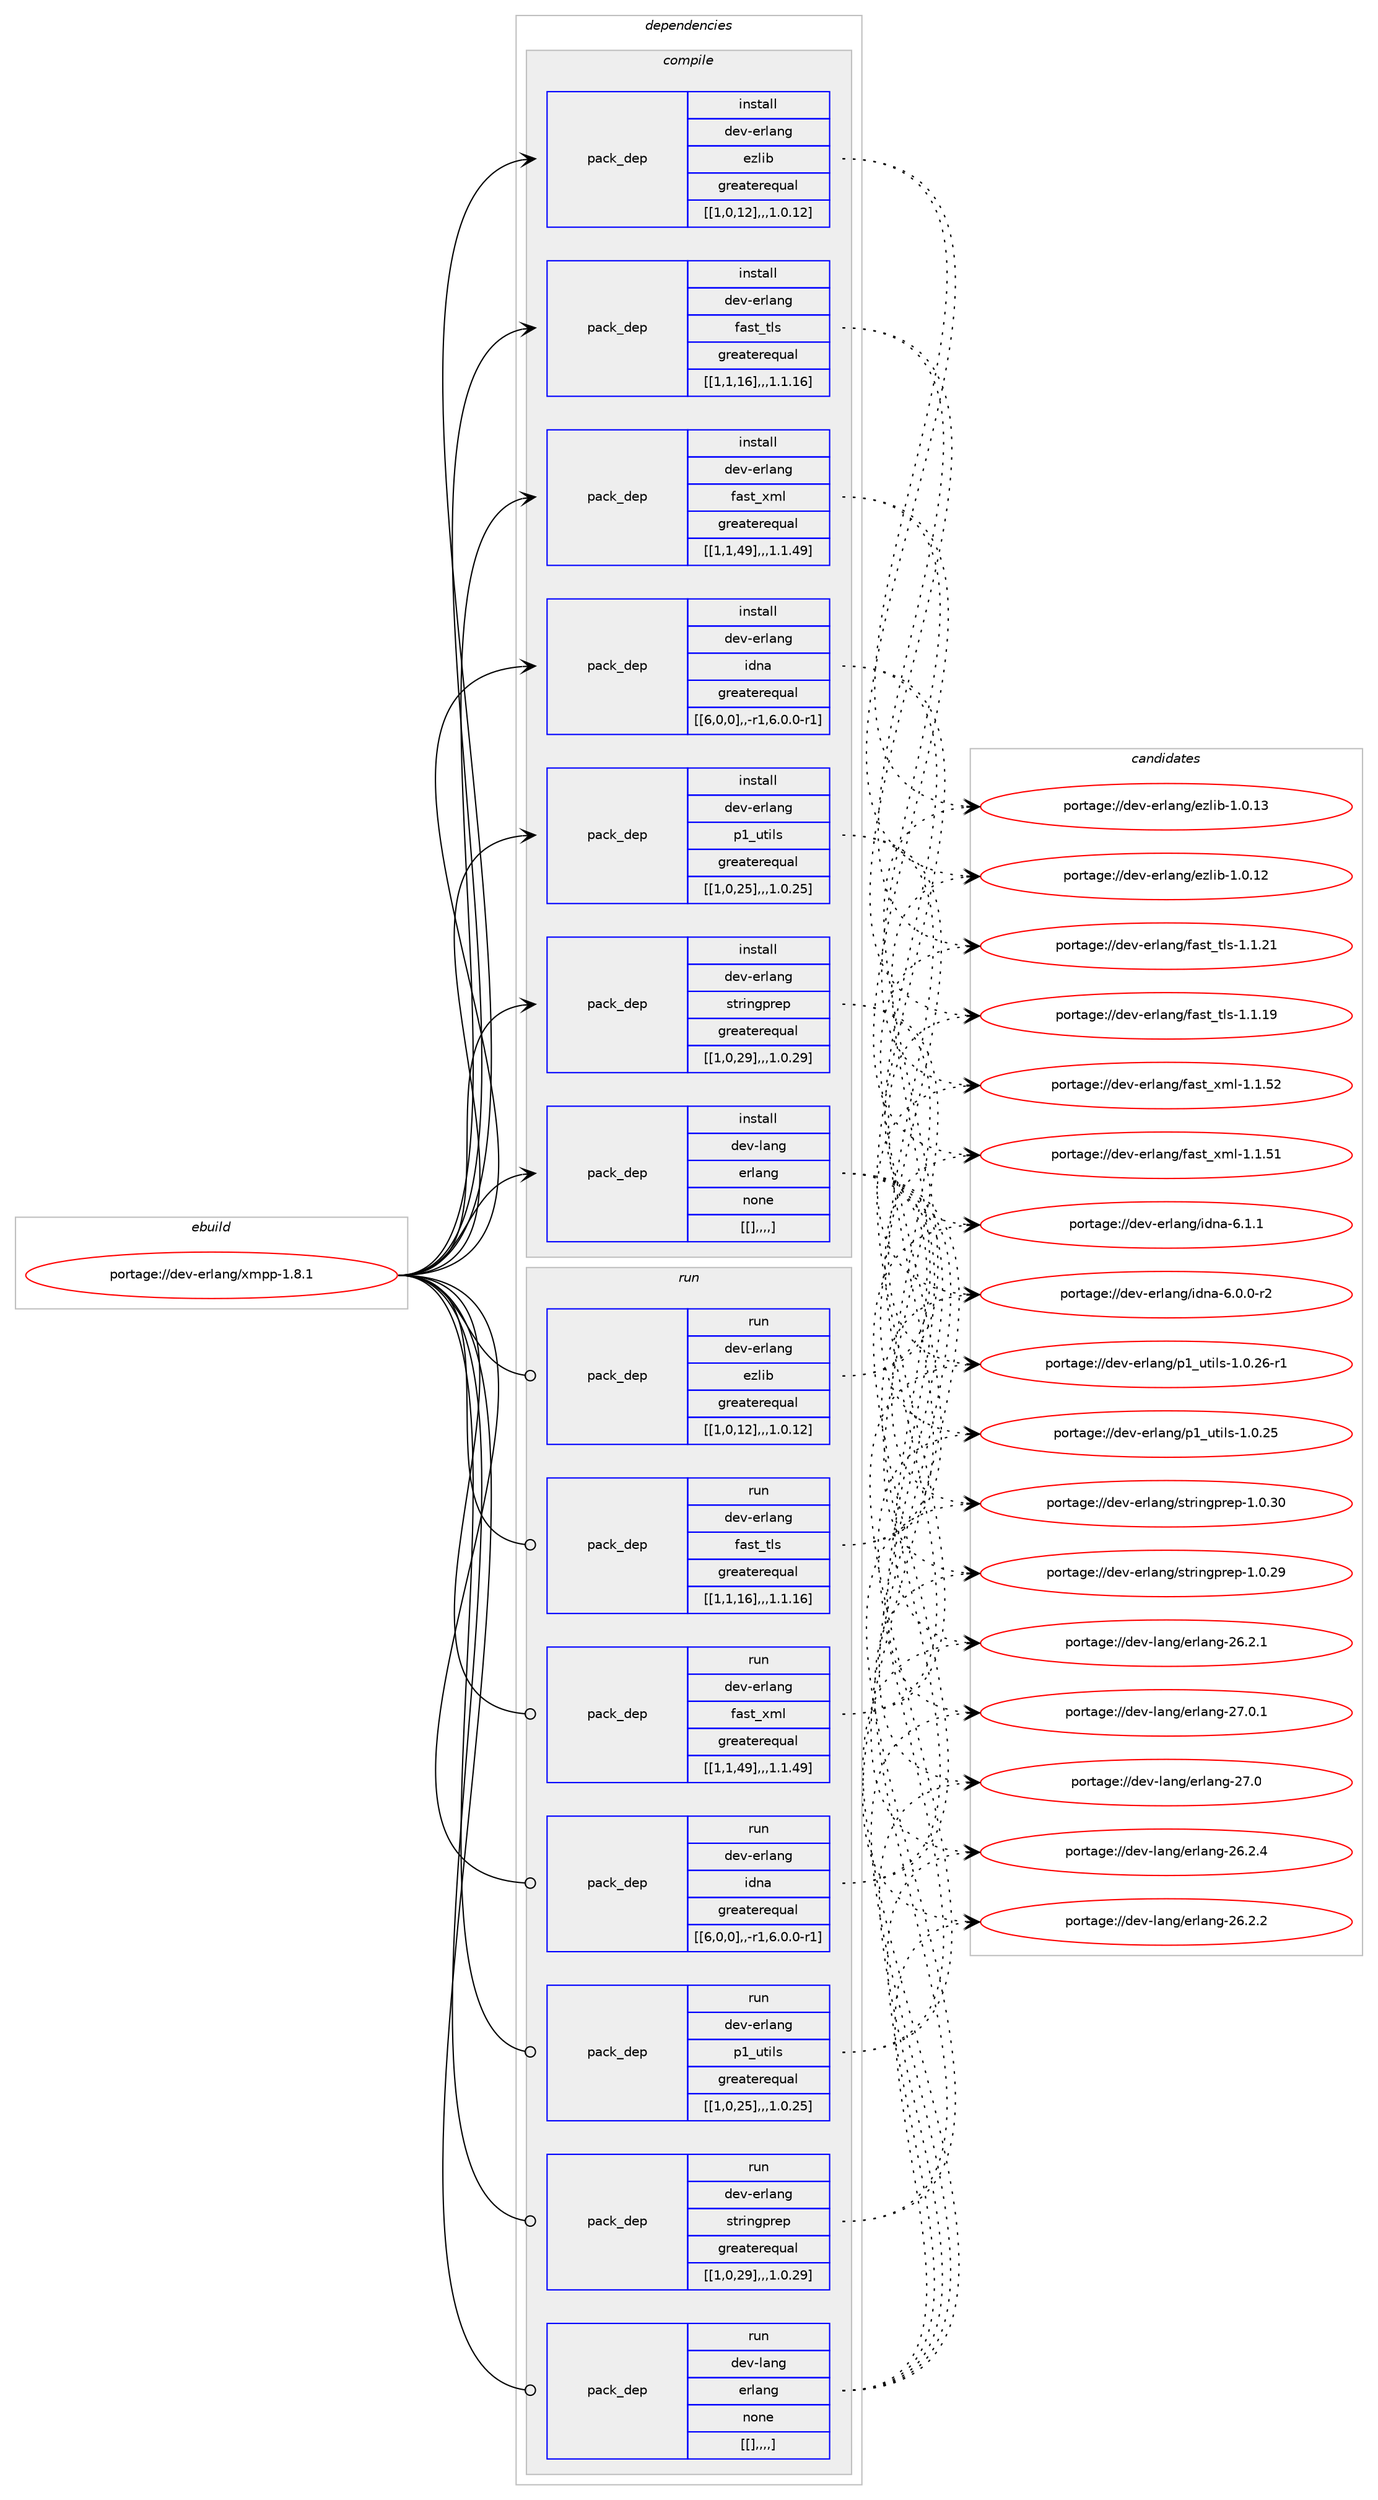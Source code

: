 digraph prolog {

# *************
# Graph options
# *************

newrank=true;
concentrate=true;
compound=true;
graph [rankdir=LR,fontname=Helvetica,fontsize=10,ranksep=1.5];#, ranksep=2.5, nodesep=0.2];
edge  [arrowhead=vee];
node  [fontname=Helvetica,fontsize=10];

# **********
# The ebuild
# **********

subgraph cluster_leftcol {
color=gray;
label=<<i>ebuild</i>>;
id [label="portage://dev-erlang/xmpp-1.8.1", color=red, width=4, href="../dev-erlang/xmpp-1.8.1.svg"];
}

# ****************
# The dependencies
# ****************

subgraph cluster_midcol {
color=gray;
label=<<i>dependencies</i>>;
subgraph cluster_compile {
fillcolor="#eeeeee";
style=filled;
label=<<i>compile</i>>;
subgraph pack56062 {
dependency78552 [label=<<TABLE BORDER="0" CELLBORDER="1" CELLSPACING="0" CELLPADDING="4" WIDTH="220"><TR><TD ROWSPAN="6" CELLPADDING="30">pack_dep</TD></TR><TR><TD WIDTH="110">install</TD></TR><TR><TD>dev-erlang</TD></TR><TR><TD>ezlib</TD></TR><TR><TD>greaterequal</TD></TR><TR><TD>[[1,0,12],,,1.0.12]</TD></TR></TABLE>>, shape=none, color=blue];
}
id:e -> dependency78552:w [weight=20,style="solid",arrowhead="vee"];
subgraph pack56065 {
dependency78557 [label=<<TABLE BORDER="0" CELLBORDER="1" CELLSPACING="0" CELLPADDING="4" WIDTH="220"><TR><TD ROWSPAN="6" CELLPADDING="30">pack_dep</TD></TR><TR><TD WIDTH="110">install</TD></TR><TR><TD>dev-erlang</TD></TR><TR><TD>fast_tls</TD></TR><TR><TD>greaterequal</TD></TR><TR><TD>[[1,1,16],,,1.1.16]</TD></TR></TABLE>>, shape=none, color=blue];
}
id:e -> dependency78557:w [weight=20,style="solid",arrowhead="vee"];
subgraph pack56066 {
dependency78560 [label=<<TABLE BORDER="0" CELLBORDER="1" CELLSPACING="0" CELLPADDING="4" WIDTH="220"><TR><TD ROWSPAN="6" CELLPADDING="30">pack_dep</TD></TR><TR><TD WIDTH="110">install</TD></TR><TR><TD>dev-erlang</TD></TR><TR><TD>fast_xml</TD></TR><TR><TD>greaterequal</TD></TR><TR><TD>[[1,1,49],,,1.1.49]</TD></TR></TABLE>>, shape=none, color=blue];
}
id:e -> dependency78560:w [weight=20,style="solid",arrowhead="vee"];
subgraph pack56093 {
dependency78597 [label=<<TABLE BORDER="0" CELLBORDER="1" CELLSPACING="0" CELLPADDING="4" WIDTH="220"><TR><TD ROWSPAN="6" CELLPADDING="30">pack_dep</TD></TR><TR><TD WIDTH="110">install</TD></TR><TR><TD>dev-erlang</TD></TR><TR><TD>idna</TD></TR><TR><TD>greaterequal</TD></TR><TR><TD>[[6,0,0],,-r1,6.0.0-r1]</TD></TR></TABLE>>, shape=none, color=blue];
}
id:e -> dependency78597:w [weight=20,style="solid",arrowhead="vee"];
subgraph pack56103 {
dependency78601 [label=<<TABLE BORDER="0" CELLBORDER="1" CELLSPACING="0" CELLPADDING="4" WIDTH="220"><TR><TD ROWSPAN="6" CELLPADDING="30">pack_dep</TD></TR><TR><TD WIDTH="110">install</TD></TR><TR><TD>dev-erlang</TD></TR><TR><TD>p1_utils</TD></TR><TR><TD>greaterequal</TD></TR><TR><TD>[[1,0,25],,,1.0.25]</TD></TR></TABLE>>, shape=none, color=blue];
}
id:e -> dependency78601:w [weight=20,style="solid",arrowhead="vee"];
subgraph pack56107 {
dependency78604 [label=<<TABLE BORDER="0" CELLBORDER="1" CELLSPACING="0" CELLPADDING="4" WIDTH="220"><TR><TD ROWSPAN="6" CELLPADDING="30">pack_dep</TD></TR><TR><TD WIDTH="110">install</TD></TR><TR><TD>dev-erlang</TD></TR><TR><TD>stringprep</TD></TR><TR><TD>greaterequal</TD></TR><TR><TD>[[1,0,29],,,1.0.29]</TD></TR></TABLE>>, shape=none, color=blue];
}
id:e -> dependency78604:w [weight=20,style="solid",arrowhead="vee"];
subgraph pack56118 {
dependency78624 [label=<<TABLE BORDER="0" CELLBORDER="1" CELLSPACING="0" CELLPADDING="4" WIDTH="220"><TR><TD ROWSPAN="6" CELLPADDING="30">pack_dep</TD></TR><TR><TD WIDTH="110">install</TD></TR><TR><TD>dev-lang</TD></TR><TR><TD>erlang</TD></TR><TR><TD>none</TD></TR><TR><TD>[[],,,,]</TD></TR></TABLE>>, shape=none, color=blue];
}
id:e -> dependency78624:w [weight=20,style="solid",arrowhead="vee"];
}
subgraph cluster_compileandrun {
fillcolor="#eeeeee";
style=filled;
label=<<i>compile and run</i>>;
}
subgraph cluster_run {
fillcolor="#eeeeee";
style=filled;
label=<<i>run</i>>;
subgraph pack56127 {
dependency78664 [label=<<TABLE BORDER="0" CELLBORDER="1" CELLSPACING="0" CELLPADDING="4" WIDTH="220"><TR><TD ROWSPAN="6" CELLPADDING="30">pack_dep</TD></TR><TR><TD WIDTH="110">run</TD></TR><TR><TD>dev-erlang</TD></TR><TR><TD>ezlib</TD></TR><TR><TD>greaterequal</TD></TR><TR><TD>[[1,0,12],,,1.0.12]</TD></TR></TABLE>>, shape=none, color=blue];
}
id:e -> dependency78664:w [weight=20,style="solid",arrowhead="odot"];
subgraph pack56158 {
dependency78694 [label=<<TABLE BORDER="0" CELLBORDER="1" CELLSPACING="0" CELLPADDING="4" WIDTH="220"><TR><TD ROWSPAN="6" CELLPADDING="30">pack_dep</TD></TR><TR><TD WIDTH="110">run</TD></TR><TR><TD>dev-erlang</TD></TR><TR><TD>fast_tls</TD></TR><TR><TD>greaterequal</TD></TR><TR><TD>[[1,1,16],,,1.1.16]</TD></TR></TABLE>>, shape=none, color=blue];
}
id:e -> dependency78694:w [weight=20,style="solid",arrowhead="odot"];
subgraph pack56179 {
dependency78715 [label=<<TABLE BORDER="0" CELLBORDER="1" CELLSPACING="0" CELLPADDING="4" WIDTH="220"><TR><TD ROWSPAN="6" CELLPADDING="30">pack_dep</TD></TR><TR><TD WIDTH="110">run</TD></TR><TR><TD>dev-erlang</TD></TR><TR><TD>fast_xml</TD></TR><TR><TD>greaterequal</TD></TR><TR><TD>[[1,1,49],,,1.1.49]</TD></TR></TABLE>>, shape=none, color=blue];
}
id:e -> dependency78715:w [weight=20,style="solid",arrowhead="odot"];
subgraph pack56241 {
dependency78773 [label=<<TABLE BORDER="0" CELLBORDER="1" CELLSPACING="0" CELLPADDING="4" WIDTH="220"><TR><TD ROWSPAN="6" CELLPADDING="30">pack_dep</TD></TR><TR><TD WIDTH="110">run</TD></TR><TR><TD>dev-erlang</TD></TR><TR><TD>idna</TD></TR><TR><TD>greaterequal</TD></TR><TR><TD>[[6,0,0],,-r1,6.0.0-r1]</TD></TR></TABLE>>, shape=none, color=blue];
}
id:e -> dependency78773:w [weight=20,style="solid",arrowhead="odot"];
subgraph pack56244 {
dependency78778 [label=<<TABLE BORDER="0" CELLBORDER="1" CELLSPACING="0" CELLPADDING="4" WIDTH="220"><TR><TD ROWSPAN="6" CELLPADDING="30">pack_dep</TD></TR><TR><TD WIDTH="110">run</TD></TR><TR><TD>dev-erlang</TD></TR><TR><TD>p1_utils</TD></TR><TR><TD>greaterequal</TD></TR><TR><TD>[[1,0,25],,,1.0.25]</TD></TR></TABLE>>, shape=none, color=blue];
}
id:e -> dependency78778:w [weight=20,style="solid",arrowhead="odot"];
subgraph pack56247 {
dependency78781 [label=<<TABLE BORDER="0" CELLBORDER="1" CELLSPACING="0" CELLPADDING="4" WIDTH="220"><TR><TD ROWSPAN="6" CELLPADDING="30">pack_dep</TD></TR><TR><TD WIDTH="110">run</TD></TR><TR><TD>dev-erlang</TD></TR><TR><TD>stringprep</TD></TR><TR><TD>greaterequal</TD></TR><TR><TD>[[1,0,29],,,1.0.29]</TD></TR></TABLE>>, shape=none, color=blue];
}
id:e -> dependency78781:w [weight=20,style="solid",arrowhead="odot"];
subgraph pack56249 {
dependency78808 [label=<<TABLE BORDER="0" CELLBORDER="1" CELLSPACING="0" CELLPADDING="4" WIDTH="220"><TR><TD ROWSPAN="6" CELLPADDING="30">pack_dep</TD></TR><TR><TD WIDTH="110">run</TD></TR><TR><TD>dev-lang</TD></TR><TR><TD>erlang</TD></TR><TR><TD>none</TD></TR><TR><TD>[[],,,,]</TD></TR></TABLE>>, shape=none, color=blue];
}
id:e -> dependency78808:w [weight=20,style="solid",arrowhead="odot"];
}
}

# **************
# The candidates
# **************

subgraph cluster_choices {
rank=same;
color=gray;
label=<<i>candidates</i>>;

subgraph choice55846 {
color=black;
nodesep=1;
choice1001011184510111410897110103471011221081059845494648464951 [label="portage://dev-erlang/ezlib-1.0.13", color=red, width=4,href="../dev-erlang/ezlib-1.0.13.svg"];
choice1001011184510111410897110103471011221081059845494648464950 [label="portage://dev-erlang/ezlib-1.0.12", color=red, width=4,href="../dev-erlang/ezlib-1.0.12.svg"];
dependency78552:e -> choice1001011184510111410897110103471011221081059845494648464951:w [style=dotted,weight="100"];
dependency78552:e -> choice1001011184510111410897110103471011221081059845494648464950:w [style=dotted,weight="100"];
}
subgraph choice55849 {
color=black;
nodesep=1;
choice100101118451011141089711010347102971151169511610811545494649465049 [label="portage://dev-erlang/fast_tls-1.1.21", color=red, width=4,href="../dev-erlang/fast_tls-1.1.21.svg"];
choice100101118451011141089711010347102971151169511610811545494649464957 [label="portage://dev-erlang/fast_tls-1.1.19", color=red, width=4,href="../dev-erlang/fast_tls-1.1.19.svg"];
dependency78557:e -> choice100101118451011141089711010347102971151169511610811545494649465049:w [style=dotted,weight="100"];
dependency78557:e -> choice100101118451011141089711010347102971151169511610811545494649464957:w [style=dotted,weight="100"];
}
subgraph choice55854 {
color=black;
nodesep=1;
choice100101118451011141089711010347102971151169512010910845494649465350 [label="portage://dev-erlang/fast_xml-1.1.52", color=red, width=4,href="../dev-erlang/fast_xml-1.1.52.svg"];
choice100101118451011141089711010347102971151169512010910845494649465349 [label="portage://dev-erlang/fast_xml-1.1.51", color=red, width=4,href="../dev-erlang/fast_xml-1.1.51.svg"];
dependency78560:e -> choice100101118451011141089711010347102971151169512010910845494649465350:w [style=dotted,weight="100"];
dependency78560:e -> choice100101118451011141089711010347102971151169512010910845494649465349:w [style=dotted,weight="100"];
}
subgraph choice55935 {
color=black;
nodesep=1;
choice10010111845101114108971101034710510011097455446494649 [label="portage://dev-erlang/idna-6.1.1", color=red, width=4,href="../dev-erlang/idna-6.1.1.svg"];
choice100101118451011141089711010347105100110974554464846484511450 [label="portage://dev-erlang/idna-6.0.0-r2", color=red, width=4,href="../dev-erlang/idna-6.0.0-r2.svg"];
dependency78597:e -> choice10010111845101114108971101034710510011097455446494649:w [style=dotted,weight="100"];
dependency78597:e -> choice100101118451011141089711010347105100110974554464846484511450:w [style=dotted,weight="100"];
}
subgraph choice55982 {
color=black;
nodesep=1;
choice1001011184510111410897110103471124995117116105108115454946484650544511449 [label="portage://dev-erlang/p1_utils-1.0.26-r1", color=red, width=4,href="../dev-erlang/p1_utils-1.0.26-r1.svg"];
choice100101118451011141089711010347112499511711610510811545494648465053 [label="portage://dev-erlang/p1_utils-1.0.25", color=red, width=4,href="../dev-erlang/p1_utils-1.0.25.svg"];
dependency78601:e -> choice1001011184510111410897110103471124995117116105108115454946484650544511449:w [style=dotted,weight="100"];
dependency78601:e -> choice100101118451011141089711010347112499511711610510811545494648465053:w [style=dotted,weight="100"];
}
subgraph choice55988 {
color=black;
nodesep=1;
choice10010111845101114108971101034711511611410511010311211410111245494648465148 [label="portage://dev-erlang/stringprep-1.0.30", color=red, width=4,href="../dev-erlang/stringprep-1.0.30.svg"];
choice10010111845101114108971101034711511611410511010311211410111245494648465057 [label="portage://dev-erlang/stringprep-1.0.29", color=red, width=4,href="../dev-erlang/stringprep-1.0.29.svg"];
dependency78604:e -> choice10010111845101114108971101034711511611410511010311211410111245494648465148:w [style=dotted,weight="100"];
dependency78604:e -> choice10010111845101114108971101034711511611410511010311211410111245494648465057:w [style=dotted,weight="100"];
}
subgraph choice56000 {
color=black;
nodesep=1;
choice1001011184510897110103471011141089711010345505546484649 [label="portage://dev-lang/erlang-27.0.1", color=red, width=4,href="../dev-lang/erlang-27.0.1.svg"];
choice100101118451089711010347101114108971101034550554648 [label="portage://dev-lang/erlang-27.0", color=red, width=4,href="../dev-lang/erlang-27.0.svg"];
choice1001011184510897110103471011141089711010345505446504652 [label="portage://dev-lang/erlang-26.2.4", color=red, width=4,href="../dev-lang/erlang-26.2.4.svg"];
choice1001011184510897110103471011141089711010345505446504650 [label="portage://dev-lang/erlang-26.2.2", color=red, width=4,href="../dev-lang/erlang-26.2.2.svg"];
choice1001011184510897110103471011141089711010345505446504649 [label="portage://dev-lang/erlang-26.2.1", color=red, width=4,href="../dev-lang/erlang-26.2.1.svg"];
dependency78624:e -> choice1001011184510897110103471011141089711010345505546484649:w [style=dotted,weight="100"];
dependency78624:e -> choice100101118451089711010347101114108971101034550554648:w [style=dotted,weight="100"];
dependency78624:e -> choice1001011184510897110103471011141089711010345505446504652:w [style=dotted,weight="100"];
dependency78624:e -> choice1001011184510897110103471011141089711010345505446504650:w [style=dotted,weight="100"];
dependency78624:e -> choice1001011184510897110103471011141089711010345505446504649:w [style=dotted,weight="100"];
}
subgraph choice56022 {
color=black;
nodesep=1;
choice1001011184510111410897110103471011221081059845494648464951 [label="portage://dev-erlang/ezlib-1.0.13", color=red, width=4,href="../dev-erlang/ezlib-1.0.13.svg"];
choice1001011184510111410897110103471011221081059845494648464950 [label="portage://dev-erlang/ezlib-1.0.12", color=red, width=4,href="../dev-erlang/ezlib-1.0.12.svg"];
dependency78664:e -> choice1001011184510111410897110103471011221081059845494648464951:w [style=dotted,weight="100"];
dependency78664:e -> choice1001011184510111410897110103471011221081059845494648464950:w [style=dotted,weight="100"];
}
subgraph choice56024 {
color=black;
nodesep=1;
choice100101118451011141089711010347102971151169511610811545494649465049 [label="portage://dev-erlang/fast_tls-1.1.21", color=red, width=4,href="../dev-erlang/fast_tls-1.1.21.svg"];
choice100101118451011141089711010347102971151169511610811545494649464957 [label="portage://dev-erlang/fast_tls-1.1.19", color=red, width=4,href="../dev-erlang/fast_tls-1.1.19.svg"];
dependency78694:e -> choice100101118451011141089711010347102971151169511610811545494649465049:w [style=dotted,weight="100"];
dependency78694:e -> choice100101118451011141089711010347102971151169511610811545494649464957:w [style=dotted,weight="100"];
}
subgraph choice56066 {
color=black;
nodesep=1;
choice100101118451011141089711010347102971151169512010910845494649465350 [label="portage://dev-erlang/fast_xml-1.1.52", color=red, width=4,href="../dev-erlang/fast_xml-1.1.52.svg"];
choice100101118451011141089711010347102971151169512010910845494649465349 [label="portage://dev-erlang/fast_xml-1.1.51", color=red, width=4,href="../dev-erlang/fast_xml-1.1.51.svg"];
dependency78715:e -> choice100101118451011141089711010347102971151169512010910845494649465350:w [style=dotted,weight="100"];
dependency78715:e -> choice100101118451011141089711010347102971151169512010910845494649465349:w [style=dotted,weight="100"];
}
subgraph choice56071 {
color=black;
nodesep=1;
choice10010111845101114108971101034710510011097455446494649 [label="portage://dev-erlang/idna-6.1.1", color=red, width=4,href="../dev-erlang/idna-6.1.1.svg"];
choice100101118451011141089711010347105100110974554464846484511450 [label="portage://dev-erlang/idna-6.0.0-r2", color=red, width=4,href="../dev-erlang/idna-6.0.0-r2.svg"];
dependency78773:e -> choice10010111845101114108971101034710510011097455446494649:w [style=dotted,weight="100"];
dependency78773:e -> choice100101118451011141089711010347105100110974554464846484511450:w [style=dotted,weight="100"];
}
subgraph choice56089 {
color=black;
nodesep=1;
choice1001011184510111410897110103471124995117116105108115454946484650544511449 [label="portage://dev-erlang/p1_utils-1.0.26-r1", color=red, width=4,href="../dev-erlang/p1_utils-1.0.26-r1.svg"];
choice100101118451011141089711010347112499511711610510811545494648465053 [label="portage://dev-erlang/p1_utils-1.0.25", color=red, width=4,href="../dev-erlang/p1_utils-1.0.25.svg"];
dependency78778:e -> choice1001011184510111410897110103471124995117116105108115454946484650544511449:w [style=dotted,weight="100"];
dependency78778:e -> choice100101118451011141089711010347112499511711610510811545494648465053:w [style=dotted,weight="100"];
}
subgraph choice56092 {
color=black;
nodesep=1;
choice10010111845101114108971101034711511611410511010311211410111245494648465148 [label="portage://dev-erlang/stringprep-1.0.30", color=red, width=4,href="../dev-erlang/stringprep-1.0.30.svg"];
choice10010111845101114108971101034711511611410511010311211410111245494648465057 [label="portage://dev-erlang/stringprep-1.0.29", color=red, width=4,href="../dev-erlang/stringprep-1.0.29.svg"];
dependency78781:e -> choice10010111845101114108971101034711511611410511010311211410111245494648465148:w [style=dotted,weight="100"];
dependency78781:e -> choice10010111845101114108971101034711511611410511010311211410111245494648465057:w [style=dotted,weight="100"];
}
subgraph choice56097 {
color=black;
nodesep=1;
choice1001011184510897110103471011141089711010345505546484649 [label="portage://dev-lang/erlang-27.0.1", color=red, width=4,href="../dev-lang/erlang-27.0.1.svg"];
choice100101118451089711010347101114108971101034550554648 [label="portage://dev-lang/erlang-27.0", color=red, width=4,href="../dev-lang/erlang-27.0.svg"];
choice1001011184510897110103471011141089711010345505446504652 [label="portage://dev-lang/erlang-26.2.4", color=red, width=4,href="../dev-lang/erlang-26.2.4.svg"];
choice1001011184510897110103471011141089711010345505446504650 [label="portage://dev-lang/erlang-26.2.2", color=red, width=4,href="../dev-lang/erlang-26.2.2.svg"];
choice1001011184510897110103471011141089711010345505446504649 [label="portage://dev-lang/erlang-26.2.1", color=red, width=4,href="../dev-lang/erlang-26.2.1.svg"];
dependency78808:e -> choice1001011184510897110103471011141089711010345505546484649:w [style=dotted,weight="100"];
dependency78808:e -> choice100101118451089711010347101114108971101034550554648:w [style=dotted,weight="100"];
dependency78808:e -> choice1001011184510897110103471011141089711010345505446504652:w [style=dotted,weight="100"];
dependency78808:e -> choice1001011184510897110103471011141089711010345505446504650:w [style=dotted,weight="100"];
dependency78808:e -> choice1001011184510897110103471011141089711010345505446504649:w [style=dotted,weight="100"];
}
}

}

